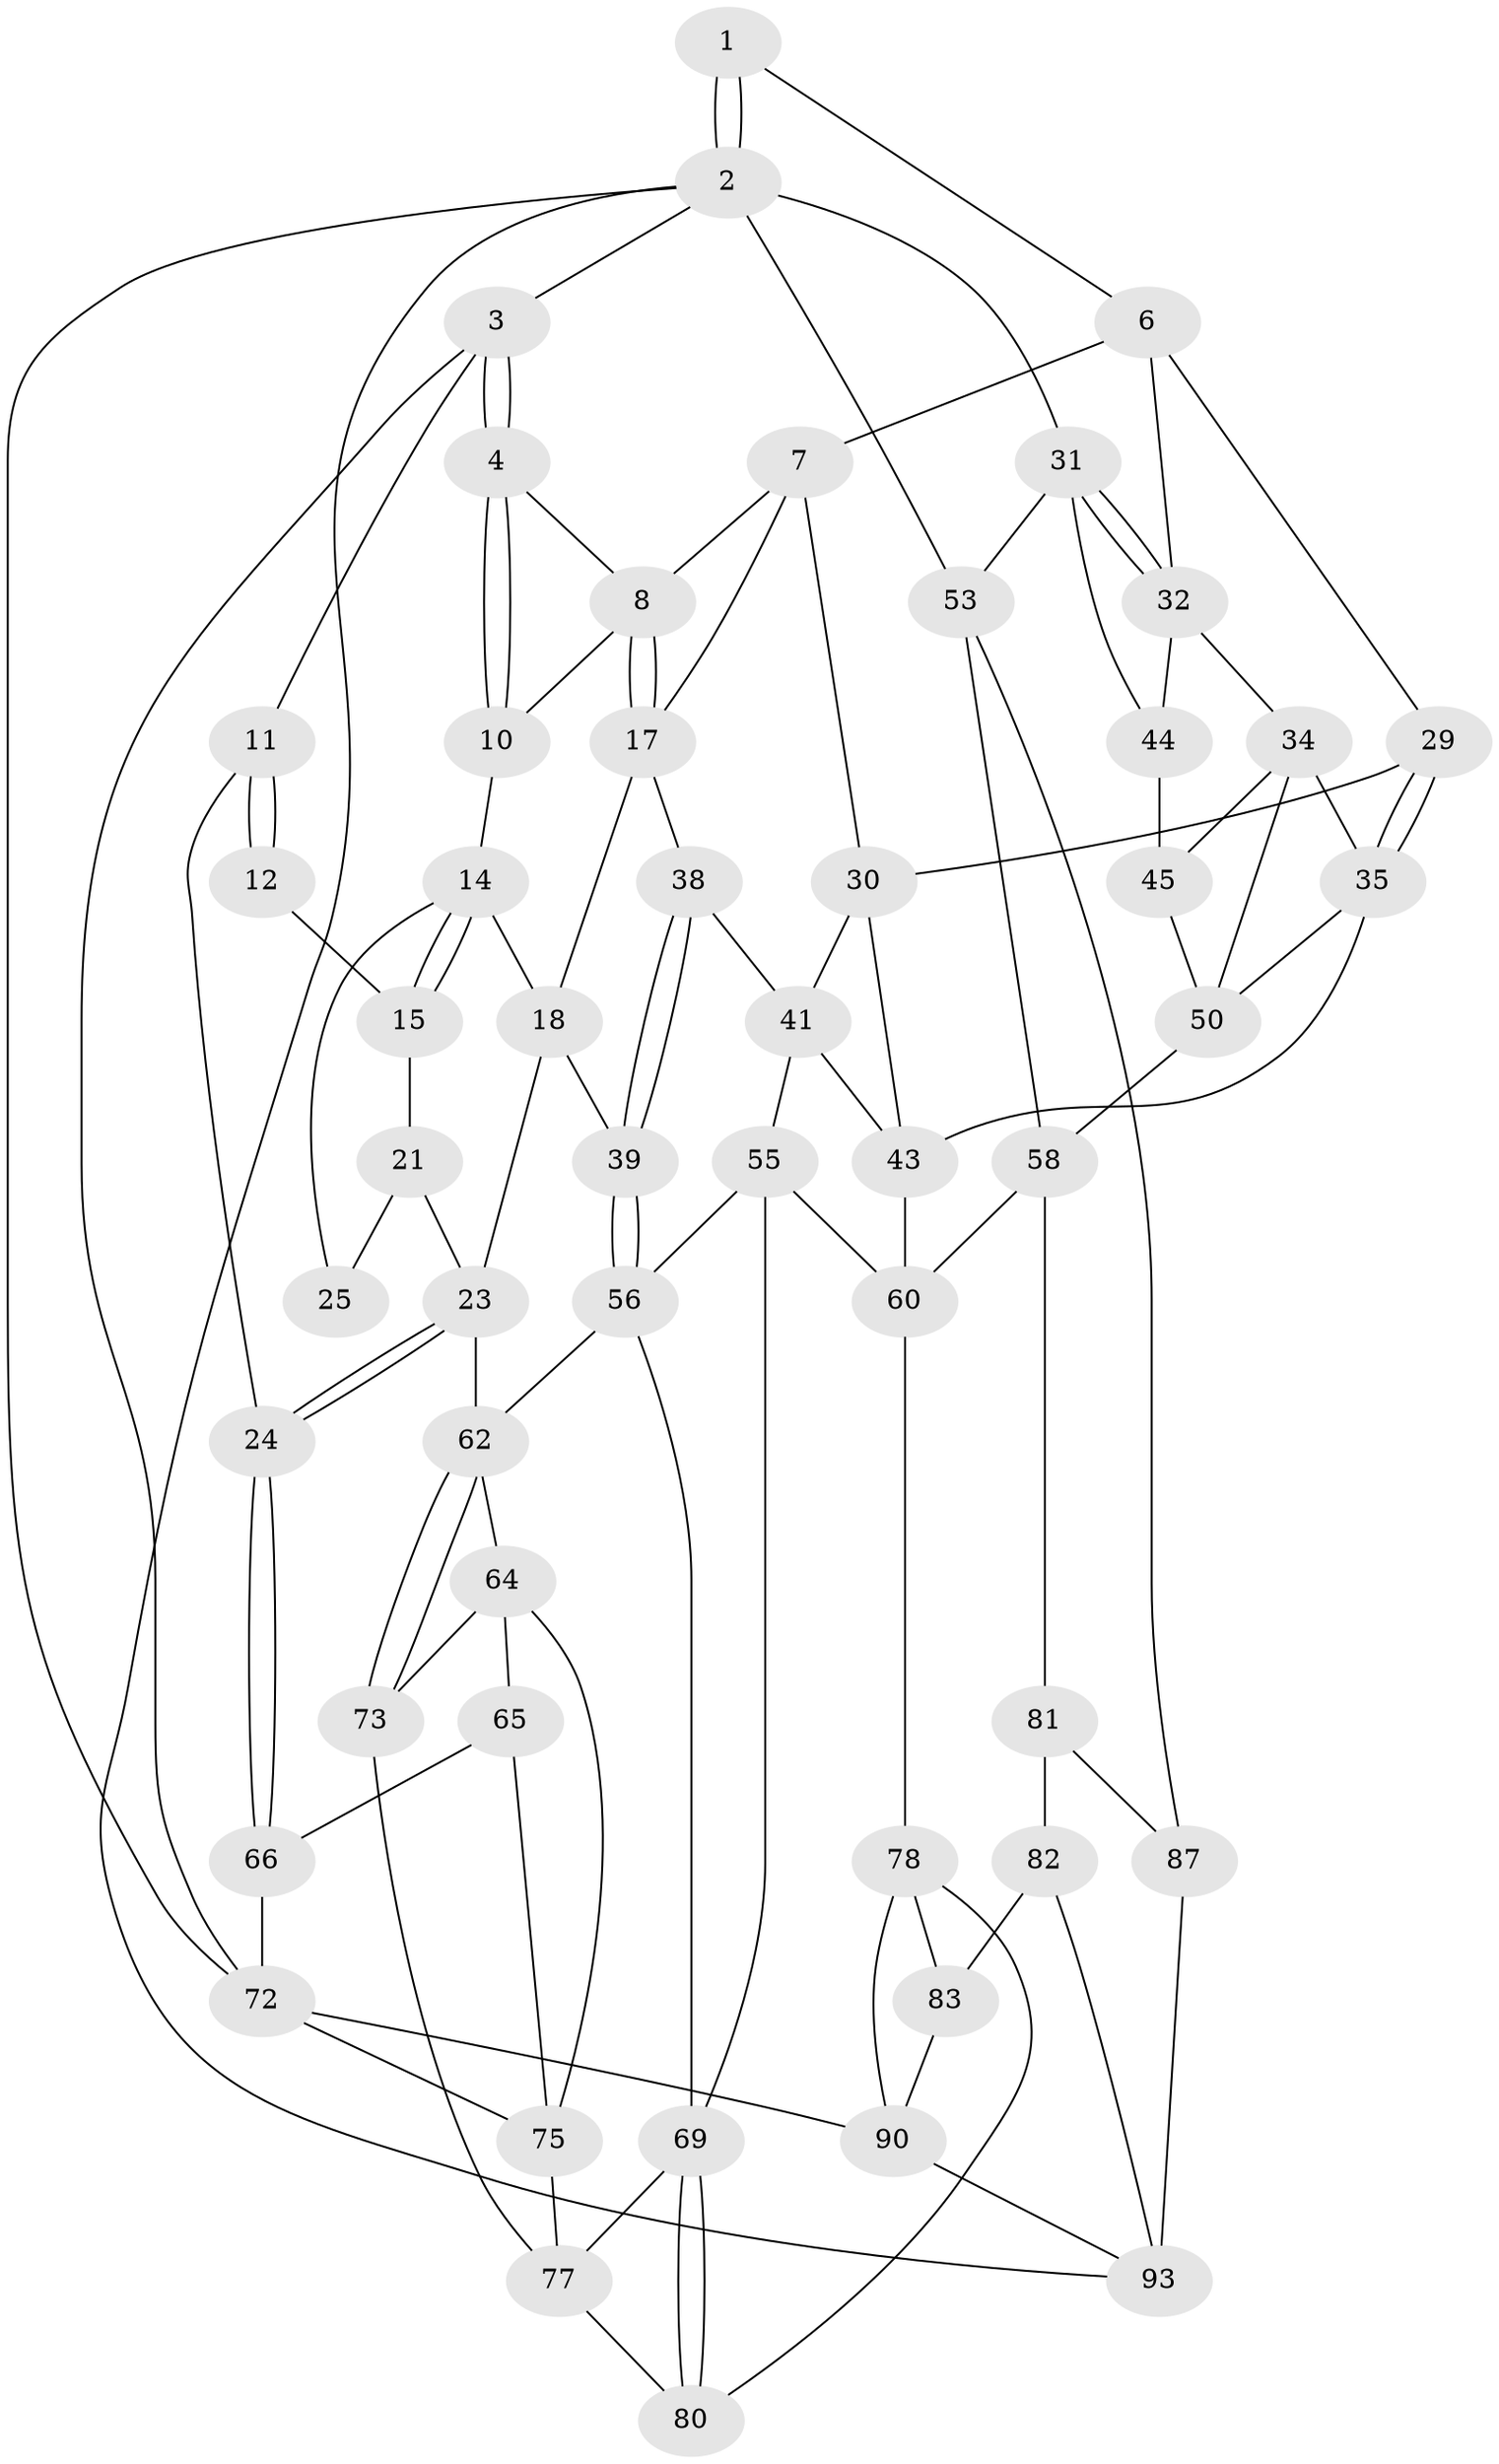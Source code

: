 // Generated by graph-tools (version 1.1) at 2025/24/03/03/25 07:24:34]
// undirected, 53 vertices, 109 edges
graph export_dot {
graph [start="1"]
  node [color=gray90,style=filled];
  1 [pos="+0.861149775233624+0"];
  2 [pos="+1+0",super="+52"];
  3 [pos="+0+0"];
  4 [pos="+0+0",super="+5"];
  6 [pos="+0.6641116476838499+0.1934658187265575",super="+28"];
  7 [pos="+0.5640477428157963+0.15510575409535754",super="+26"];
  8 [pos="+0.46533880524582605+0.02947981180535915",super="+9"];
  10 [pos="+0.19710865193138433+0.10304369884461133",super="+13"];
  11 [pos="+0+0",super="+20"];
  12 [pos="+0.1835686599867028+0.12060429736518974",super="+16"];
  14 [pos="+0.2873825256133269+0.2478249565793288",super="+19"];
  15 [pos="+0.17808530755900698+0.1875538314410319"];
  17 [pos="+0.4046479643624292+0.32443384715411705",super="+27"];
  18 [pos="+0.29955564283409536+0.3018523723258367",super="+36"];
  21 [pos="+0.17806607660179255+0.22875924062220446",super="+22"];
  23 [pos="+0.03274412542217928+0.4232723230998435",super="+37"];
  24 [pos="+0+0.36988239301784437"];
  25 [pos="+0.20055984144566416+0.2677157355486843"];
  29 [pos="+0.612592532022561+0.361866308448783"];
  30 [pos="+0.5814006773247826+0.3633823517064473",super="+40"];
  31 [pos="+1+0",super="+47"];
  32 [pos="+1+0.15195935487606468",super="+33"];
  34 [pos="+0.7505296647687532+0.40664966645195144",super="+46"];
  35 [pos="+0.652447083331813+0.3951092064019541",super="+42"];
  38 [pos="+0.4217160784559549+0.4208193894033537"];
  39 [pos="+0.3305396483825887+0.5108773024551619"];
  41 [pos="+0.5043038820329898+0.5042740724737538",super="+54"];
  43 [pos="+0.5979304681271128+0.5358273729646377",super="+57"];
  44 [pos="+0.9226432094004577+0.3293119200348994",super="+48"];
  45 [pos="+0.8977538298066119+0.3598419026608189",super="+49"];
  50 [pos="+0.7645703637599193+0.5454505863397537",super="+51"];
  53 [pos="+1+0.7469748748962016",super="+84"];
  55 [pos="+0.36088611476373683+0.5599952038802077",super="+68"];
  56 [pos="+0.3422920321335227+0.5519387461046787",super="+61"];
  58 [pos="+0.754673168839703+0.679581322651222",super="+59"];
  60 [pos="+0.5435648749178322+0.6037938000515937",super="+67"];
  62 [pos="+0.17250018354079125+0.6334536214834173",super="+63"];
  64 [pos="+0.06780344237321032+0.6519107449589605",super="+74"];
  65 [pos="+0.03472418991703182+0.6695372352877048",super="+76"];
  66 [pos="+0+0.45616339058306127",super="+71"];
  69 [pos="+0.3852668838325801+0.712944303224967",super="+70"];
  72 [pos="+0+1",super="+89"];
  73 [pos="+0.17474271674167471+0.682774994984442"];
  75 [pos="+0.13087768929189042+0.7682536029939087",super="+86"];
  77 [pos="+0.2732009810676019+0.705185561873117",super="+85"];
  78 [pos="+0.5520098386963243+0.8094673641025272",super="+79"];
  80 [pos="+0.39212763435419973+0.8457158097117987"];
  81 [pos="+0.6424157096711398+0.7997685981551748",super="+88"];
  82 [pos="+0.594141142140152+0.8201935000400083",super="+91"];
  83 [pos="+0.5764649640227998+0.8194765085893482"];
  87 [pos="+0.8217821113650579+0.8784155443670083"];
  90 [pos="+0.29754007057259607+1",super="+92"];
  93 [pos="+0.6681916273558295+1",super="+94"];
  1 -- 2;
  1 -- 2;
  1 -- 6;
  2 -- 3;
  2 -- 31;
  2 -- 72;
  2 -- 53;
  2 -- 93;
  3 -- 4;
  3 -- 4;
  3 -- 11;
  3 -- 72;
  4 -- 10;
  4 -- 10;
  4 -- 8;
  6 -- 7;
  6 -- 29;
  6 -- 32;
  7 -- 8;
  7 -- 17;
  7 -- 30;
  8 -- 17;
  8 -- 17;
  8 -- 10;
  10 -- 14;
  11 -- 12 [weight=2];
  11 -- 12;
  11 -- 24;
  12 -- 15;
  14 -- 15;
  14 -- 15;
  14 -- 25;
  14 -- 18;
  15 -- 21;
  17 -- 18;
  17 -- 38;
  18 -- 39;
  18 -- 23;
  21 -- 25 [weight=2];
  21 -- 23;
  23 -- 24;
  23 -- 24;
  23 -- 62;
  24 -- 66;
  24 -- 66;
  29 -- 30;
  29 -- 35;
  29 -- 35;
  30 -- 41;
  30 -- 43;
  31 -- 32;
  31 -- 32;
  31 -- 53;
  31 -- 44;
  32 -- 44;
  32 -- 34;
  34 -- 35;
  34 -- 50;
  34 -- 45;
  35 -- 43;
  35 -- 50;
  38 -- 39;
  38 -- 39;
  38 -- 41;
  39 -- 56;
  39 -- 56;
  41 -- 55;
  41 -- 43;
  43 -- 60;
  44 -- 45 [weight=2];
  45 -- 50;
  50 -- 58;
  53 -- 58;
  53 -- 87;
  55 -- 56;
  55 -- 69;
  55 -- 60;
  56 -- 62;
  56 -- 69;
  58 -- 81;
  58 -- 60;
  60 -- 78;
  62 -- 73;
  62 -- 73;
  62 -- 64;
  64 -- 65;
  64 -- 73;
  64 -- 75;
  65 -- 66 [weight=2];
  65 -- 75;
  66 -- 72;
  69 -- 80;
  69 -- 80;
  69 -- 77;
  72 -- 90;
  72 -- 75;
  73 -- 77;
  75 -- 77;
  77 -- 80;
  78 -- 83;
  78 -- 80;
  78 -- 90;
  81 -- 82 [weight=2];
  81 -- 87;
  82 -- 83;
  82 -- 93;
  83 -- 90;
  87 -- 93;
  90 -- 93;
}
